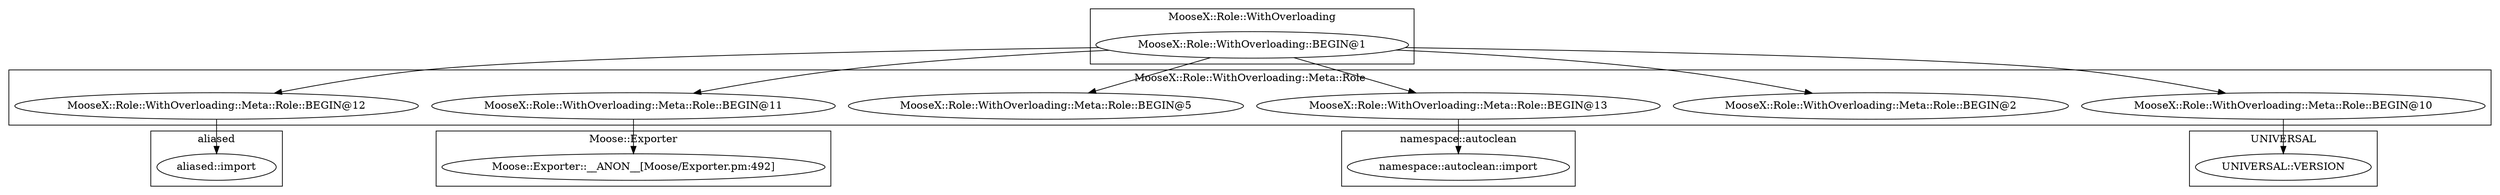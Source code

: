 digraph {
graph [overlap=false]
subgraph cluster_MooseX_Role_WithOverloading_Meta_Role {
	label="MooseX::Role::WithOverloading::Meta::Role";
	"MooseX::Role::WithOverloading::Meta::Role::BEGIN@12";
	"MooseX::Role::WithOverloading::Meta::Role::BEGIN@2";
	"MooseX::Role::WithOverloading::Meta::Role::BEGIN@11";
	"MooseX::Role::WithOverloading::Meta::Role::BEGIN@5";
	"MooseX::Role::WithOverloading::Meta::Role::BEGIN@13";
	"MooseX::Role::WithOverloading::Meta::Role::BEGIN@10";
}
subgraph cluster_UNIVERSAL {
	label="UNIVERSAL";
	"UNIVERSAL::VERSION";
}
subgraph cluster_MooseX_Role_WithOverloading {
	label="MooseX::Role::WithOverloading";
	"MooseX::Role::WithOverloading::BEGIN@1";
}
subgraph cluster_aliased {
	label="aliased";
	"aliased::import";
}
subgraph cluster_Moose_Exporter {
	label="Moose::Exporter";
	"Moose::Exporter::__ANON__[Moose/Exporter.pm:492]";
}
subgraph cluster_namespace_autoclean {
	label="namespace::autoclean";
	"namespace::autoclean::import";
}
"MooseX::Role::WithOverloading::Meta::Role::BEGIN@12" -> "aliased::import";
"MooseX::Role::WithOverloading::BEGIN@1" -> "MooseX::Role::WithOverloading::Meta::Role::BEGIN@5";
"MooseX::Role::WithOverloading::BEGIN@1" -> "MooseX::Role::WithOverloading::Meta::Role::BEGIN@12";
"MooseX::Role::WithOverloading::BEGIN@1" -> "MooseX::Role::WithOverloading::Meta::Role::BEGIN@2";
"MooseX::Role::WithOverloading::BEGIN@1" -> "MooseX::Role::WithOverloading::Meta::Role::BEGIN@11";
"MooseX::Role::WithOverloading::Meta::Role::BEGIN@11" -> "Moose::Exporter::__ANON__[Moose/Exporter.pm:492]";
"MooseX::Role::WithOverloading::BEGIN@1" -> "MooseX::Role::WithOverloading::Meta::Role::BEGIN@13";
"MooseX::Role::WithOverloading::BEGIN@1" -> "MooseX::Role::WithOverloading::Meta::Role::BEGIN@10";
"MooseX::Role::WithOverloading::Meta::Role::BEGIN@13" -> "namespace::autoclean::import";
"MooseX::Role::WithOverloading::Meta::Role::BEGIN@10" -> "UNIVERSAL::VERSION";
}
